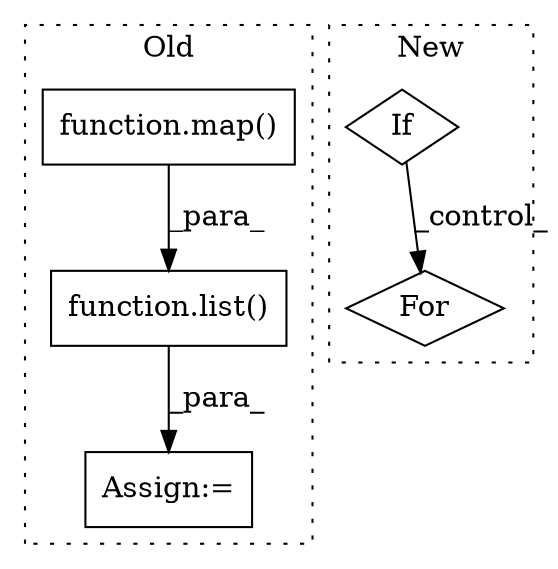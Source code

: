 digraph G {
subgraph cluster0 {
1 [label="function.map()" a="75" s="3209,3251" l="4,1" shape="box"];
3 [label="Assign:=" a="68" s="3201" l="3" shape="box"];
5 [label="function.list()" a="75" s="3204,3252" l="5,1" shape="box"];
label = "Old";
style="dotted";
}
subgraph cluster1 {
2 [label="For" a="107" s="3710,3734" l="4,18" shape="diamond"];
4 [label="If" a="96" s="3672" l="0" shape="diamond"];
label = "New";
style="dotted";
}
1 -> 5 [label="_para_"];
4 -> 2 [label="_control_"];
5 -> 3 [label="_para_"];
}